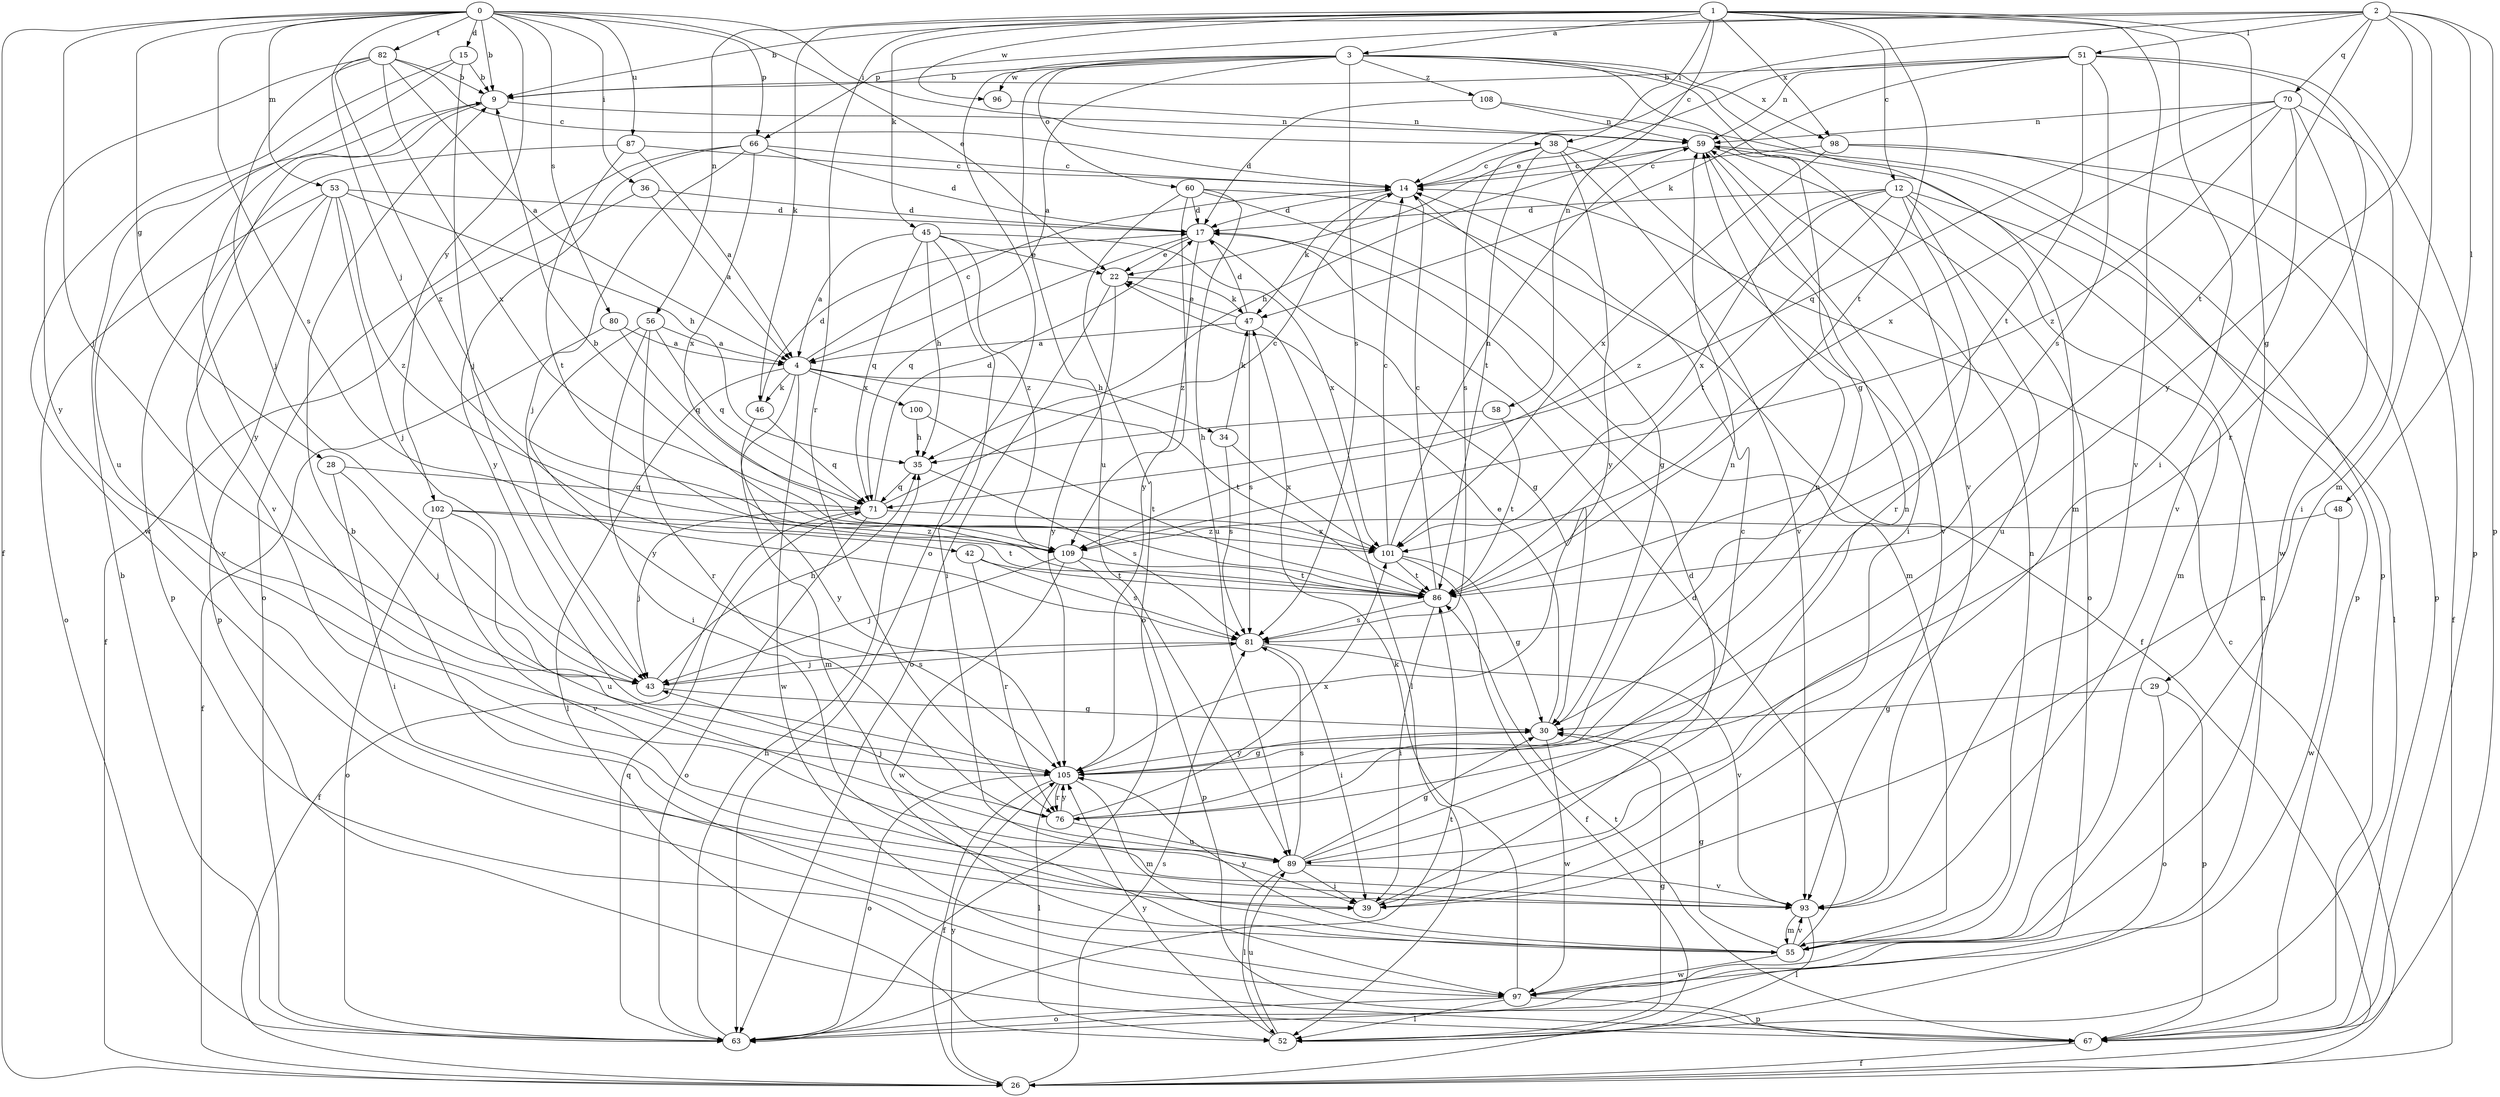 strict digraph  {
0;
1;
2;
3;
4;
9;
12;
14;
15;
17;
22;
26;
28;
29;
30;
34;
35;
36;
38;
39;
42;
43;
45;
46;
47;
48;
51;
52;
53;
55;
56;
58;
59;
60;
63;
66;
67;
70;
71;
76;
80;
81;
82;
86;
87;
89;
93;
96;
97;
98;
100;
101;
102;
105;
108;
109;
0 -> 9  [label=b];
0 -> 15  [label=d];
0 -> 22  [label=e];
0 -> 26  [label=f];
0 -> 28  [label=g];
0 -> 36  [label=i];
0 -> 38  [label=i];
0 -> 42  [label=j];
0 -> 43  [label=j];
0 -> 53  [label=m];
0 -> 66  [label=p];
0 -> 80  [label=s];
0 -> 81  [label=s];
0 -> 82  [label=t];
0 -> 87  [label=u];
0 -> 102  [label=y];
1 -> 3  [label=a];
1 -> 12  [label=c];
1 -> 29  [label=g];
1 -> 38  [label=i];
1 -> 39  [label=i];
1 -> 45  [label=k];
1 -> 46  [label=k];
1 -> 56  [label=n];
1 -> 58  [label=n];
1 -> 76  [label=r];
1 -> 86  [label=t];
1 -> 93  [label=v];
1 -> 96  [label=w];
1 -> 98  [label=x];
2 -> 9  [label=b];
2 -> 14  [label=c];
2 -> 48  [label=l];
2 -> 51  [label=l];
2 -> 55  [label=m];
2 -> 66  [label=p];
2 -> 67  [label=p];
2 -> 70  [label=q];
2 -> 86  [label=t];
2 -> 105  [label=y];
3 -> 4  [label=a];
3 -> 9  [label=b];
3 -> 30  [label=g];
3 -> 55  [label=m];
3 -> 60  [label=o];
3 -> 63  [label=o];
3 -> 81  [label=s];
3 -> 89  [label=u];
3 -> 93  [label=v];
3 -> 96  [label=w];
3 -> 98  [label=x];
3 -> 108  [label=z];
4 -> 14  [label=c];
4 -> 34  [label=h];
4 -> 46  [label=k];
4 -> 52  [label=l];
4 -> 55  [label=m];
4 -> 86  [label=t];
4 -> 97  [label=w];
4 -> 100  [label=x];
9 -> 59  [label=n];
9 -> 93  [label=v];
9 -> 105  [label=y];
12 -> 17  [label=d];
12 -> 52  [label=l];
12 -> 55  [label=m];
12 -> 76  [label=r];
12 -> 86  [label=t];
12 -> 89  [label=u];
12 -> 101  [label=x];
12 -> 109  [label=z];
14 -> 17  [label=d];
14 -> 30  [label=g];
14 -> 47  [label=k];
15 -> 9  [label=b];
15 -> 43  [label=j];
15 -> 89  [label=u];
15 -> 97  [label=w];
17 -> 22  [label=e];
17 -> 30  [label=g];
17 -> 71  [label=q];
17 -> 109  [label=z];
22 -> 47  [label=k];
22 -> 63  [label=o];
22 -> 105  [label=y];
26 -> 14  [label=c];
26 -> 81  [label=s];
26 -> 105  [label=y];
28 -> 39  [label=i];
28 -> 43  [label=j];
28 -> 71  [label=q];
29 -> 30  [label=g];
29 -> 63  [label=o];
29 -> 67  [label=p];
30 -> 22  [label=e];
30 -> 97  [label=w];
30 -> 105  [label=y];
34 -> 47  [label=k];
34 -> 81  [label=s];
34 -> 101  [label=x];
35 -> 71  [label=q];
35 -> 81  [label=s];
36 -> 4  [label=a];
36 -> 17  [label=d];
36 -> 26  [label=f];
38 -> 14  [label=c];
38 -> 39  [label=i];
38 -> 81  [label=s];
38 -> 86  [label=t];
38 -> 93  [label=v];
38 -> 105  [label=y];
39 -> 17  [label=d];
42 -> 76  [label=r];
42 -> 81  [label=s];
42 -> 86  [label=t];
43 -> 30  [label=g];
43 -> 35  [label=h];
43 -> 81  [label=s];
45 -> 4  [label=a];
45 -> 22  [label=e];
45 -> 35  [label=h];
45 -> 39  [label=i];
45 -> 71  [label=q];
45 -> 101  [label=x];
45 -> 109  [label=z];
46 -> 17  [label=d];
46 -> 71  [label=q];
46 -> 105  [label=y];
47 -> 4  [label=a];
47 -> 17  [label=d];
47 -> 22  [label=e];
47 -> 52  [label=l];
47 -> 81  [label=s];
48 -> 97  [label=w];
48 -> 109  [label=z];
51 -> 9  [label=b];
51 -> 22  [label=e];
51 -> 47  [label=k];
51 -> 59  [label=n];
51 -> 67  [label=p];
51 -> 76  [label=r];
51 -> 81  [label=s];
51 -> 86  [label=t];
52 -> 30  [label=g];
52 -> 59  [label=n];
52 -> 89  [label=u];
52 -> 105  [label=y];
53 -> 17  [label=d];
53 -> 35  [label=h];
53 -> 43  [label=j];
53 -> 63  [label=o];
53 -> 67  [label=p];
53 -> 93  [label=v];
53 -> 109  [label=z];
55 -> 9  [label=b];
55 -> 17  [label=d];
55 -> 30  [label=g];
55 -> 59  [label=n];
55 -> 93  [label=v];
55 -> 97  [label=w];
55 -> 105  [label=y];
56 -> 4  [label=a];
56 -> 39  [label=i];
56 -> 71  [label=q];
56 -> 76  [label=r];
56 -> 105  [label=y];
58 -> 35  [label=h];
58 -> 86  [label=t];
59 -> 14  [label=c];
59 -> 35  [label=h];
59 -> 63  [label=o];
59 -> 67  [label=p];
59 -> 93  [label=v];
60 -> 17  [label=d];
60 -> 26  [label=f];
60 -> 55  [label=m];
60 -> 63  [label=o];
60 -> 89  [label=u];
60 -> 105  [label=y];
63 -> 9  [label=b];
63 -> 35  [label=h];
63 -> 71  [label=q];
63 -> 86  [label=t];
66 -> 14  [label=c];
66 -> 17  [label=d];
66 -> 43  [label=j];
66 -> 63  [label=o];
66 -> 101  [label=x];
66 -> 105  [label=y];
67 -> 26  [label=f];
67 -> 86  [label=t];
70 -> 39  [label=i];
70 -> 59  [label=n];
70 -> 71  [label=q];
70 -> 93  [label=v];
70 -> 97  [label=w];
70 -> 101  [label=x];
70 -> 109  [label=z];
71 -> 14  [label=c];
71 -> 17  [label=d];
71 -> 26  [label=f];
71 -> 43  [label=j];
71 -> 63  [label=o];
71 -> 101  [label=x];
76 -> 43  [label=j];
76 -> 59  [label=n];
76 -> 89  [label=u];
76 -> 101  [label=x];
76 -> 105  [label=y];
80 -> 4  [label=a];
80 -> 26  [label=f];
80 -> 71  [label=q];
81 -> 39  [label=i];
81 -> 43  [label=j];
81 -> 93  [label=v];
82 -> 4  [label=a];
82 -> 9  [label=b];
82 -> 14  [label=c];
82 -> 43  [label=j];
82 -> 101  [label=x];
82 -> 105  [label=y];
82 -> 109  [label=z];
86 -> 9  [label=b];
86 -> 14  [label=c];
86 -> 39  [label=i];
86 -> 81  [label=s];
87 -> 4  [label=a];
87 -> 14  [label=c];
87 -> 67  [label=p];
87 -> 86  [label=t];
89 -> 14  [label=c];
89 -> 30  [label=g];
89 -> 39  [label=i];
89 -> 52  [label=l];
89 -> 59  [label=n];
89 -> 81  [label=s];
89 -> 93  [label=v];
93 -> 52  [label=l];
93 -> 55  [label=m];
96 -> 59  [label=n];
97 -> 47  [label=k];
97 -> 52  [label=l];
97 -> 63  [label=o];
97 -> 67  [label=p];
98 -> 14  [label=c];
98 -> 26  [label=f];
98 -> 67  [label=p];
98 -> 101  [label=x];
100 -> 35  [label=h];
100 -> 86  [label=t];
101 -> 14  [label=c];
101 -> 26  [label=f];
101 -> 30  [label=g];
101 -> 59  [label=n];
101 -> 86  [label=t];
102 -> 63  [label=o];
102 -> 86  [label=t];
102 -> 89  [label=u];
102 -> 93  [label=v];
102 -> 109  [label=z];
105 -> 26  [label=f];
105 -> 30  [label=g];
105 -> 52  [label=l];
105 -> 55  [label=m];
105 -> 59  [label=n];
105 -> 63  [label=o];
105 -> 76  [label=r];
108 -> 17  [label=d];
108 -> 59  [label=n];
108 -> 67  [label=p];
109 -> 43  [label=j];
109 -> 67  [label=p];
109 -> 86  [label=t];
109 -> 97  [label=w];
}
